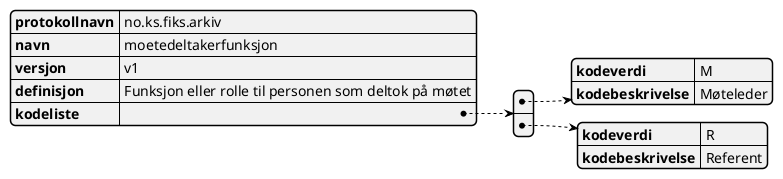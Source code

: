 @startjson
{
  "protokollnavn": "no.ks.fiks.arkiv",
  "navn": "moetedeltakerfunksjon",
  "versjon": "v1",
  "definisjon": "Funksjon eller rolle til personen som deltok på møtet",
  "kodeliste": [
    {
      "kodeverdi" : "M",
      "kodebeskrivelse" : "Møteleder"
    },
    {
      "kodeverdi" : "R",
      "kodebeskrivelse" : "Referent"
    }
  ]
}
@endjson